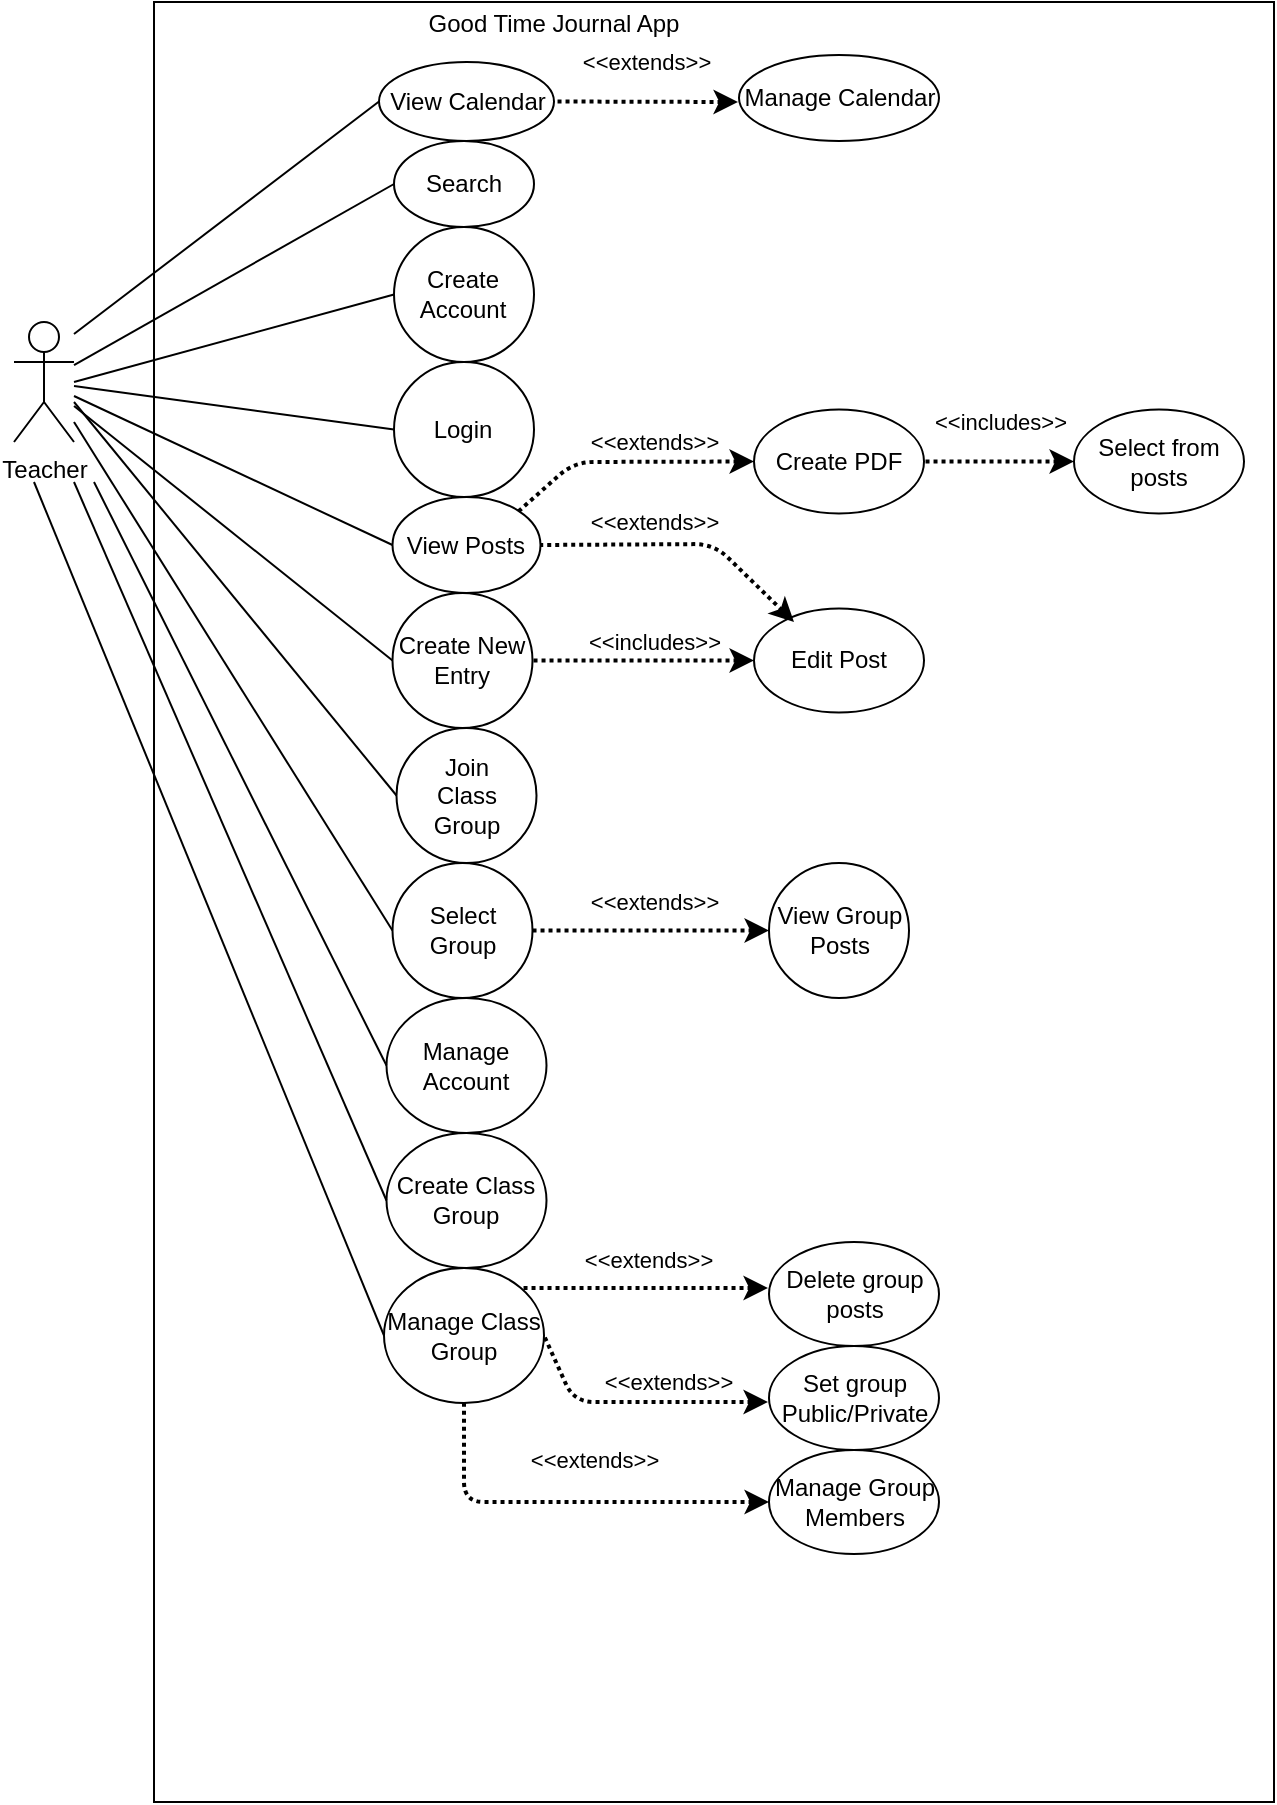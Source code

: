 <mxfile version="15.0.6" type="github">
  <diagram id="fqCkSu9vm9ViEe0apabM" name="Page-1">
    <mxGraphModel dx="1185" dy="627" grid="1" gridSize="10" guides="1" tooltips="1" connect="1" arrows="1" fold="1" page="1" pageScale="1" pageWidth="850" pageHeight="1100" math="0" shadow="0">
      <root>
        <mxCell id="0" />
        <mxCell id="1" parent="0" />
        <mxCell id="0rzklVT4OKaPTHBkq0-C-35" value="" style="group;movable=0;" parent="1" vertex="1" connectable="0">
          <mxGeometry x="350" y="100" width="410" height="800" as="geometry" />
        </mxCell>
        <mxCell id="0rzklVT4OKaPTHBkq0-C-66" value="" style="group;movable=0;" parent="0rzklVT4OKaPTHBkq0-C-35" vertex="1" connectable="0">
          <mxGeometry x="-150" y="-100" width="560" height="900" as="geometry" />
        </mxCell>
        <mxCell id="0rzklVT4OKaPTHBkq0-C-1" value="" style="rounded=0;whiteSpace=wrap;html=1;expand=0;editable=0;" parent="0rzklVT4OKaPTHBkq0-C-66" vertex="1">
          <mxGeometry width="560" height="900" as="geometry" />
        </mxCell>
        <mxCell id="0rzklVT4OKaPTHBkq0-C-65" value="Good Time Journal App" style="text;html=1;strokeColor=none;fillColor=none;align=center;verticalAlign=middle;whiteSpace=wrap;rounded=0;" parent="0rzklVT4OKaPTHBkq0-C-66" vertex="1">
          <mxGeometry x="130" width="140" height="22.5" as="geometry" />
        </mxCell>
        <mxCell id="0rzklVT4OKaPTHBkq0-C-53" value="&amp;lt;&amp;lt;includes&amp;gt;&amp;gt;" style="endArrow=none;html=1;strokeWidth=2;startArrow=classic;startFill=1;entryX=1;entryY=0.5;entryDx=0;entryDy=0;exitX=0;exitY=0.5;exitDx=0;exitDy=0;dashed=1;dashPattern=1 1;" parent="0rzklVT4OKaPTHBkq0-C-66" source="-kTuXStXJfN16XEMPzo_-22" target="0rzklVT4OKaPTHBkq0-C-42" edge="1">
          <mxGeometry x="-0.097" y="-9" width="50" height="50" relative="1" as="geometry">
            <mxPoint x="290" y="326.25" as="sourcePoint" />
            <mxPoint x="370" y="337.5" as="targetPoint" />
            <Array as="points" />
            <mxPoint as="offset" />
          </mxGeometry>
        </mxCell>
        <mxCell id="0rzklVT4OKaPTHBkq0-C-89" value="&amp;lt;&amp;lt;extends&amp;gt;&amp;gt;" style="endArrow=none;html=1;strokeWidth=2;startArrow=classic;startFill=1;dashed=1;dashPattern=1 1;entryX=1;entryY=0.5;entryDx=0;entryDy=0;exitX=0;exitY=0.5;exitDx=0;exitDy=0;" parent="0rzklVT4OKaPTHBkq0-C-66" source="0rzklVT4OKaPTHBkq0-C-58" target="0rzklVT4OKaPTHBkq0-C-75" edge="1">
          <mxGeometry x="-0.028" y="-14" width="50" height="50" relative="1" as="geometry">
            <mxPoint x="520" y="480" as="sourcePoint" />
            <mxPoint x="230" y="381.094" as="targetPoint" />
            <Array as="points" />
            <mxPoint as="offset" />
          </mxGeometry>
        </mxCell>
        <mxCell id="-kTuXStXJfN16XEMPzo_-2" value="Manage Account" style="ellipse;whiteSpace=wrap;html=1;" parent="0rzklVT4OKaPTHBkq0-C-66" vertex="1">
          <mxGeometry x="116.25" y="498" width="80" height="67.5" as="geometry" />
        </mxCell>
        <mxCell id="0rzklVT4OKaPTHBkq0-C-38" value="" style="group" parent="0rzklVT4OKaPTHBkq0-C-66" vertex="1" connectable="0">
          <mxGeometry x="120" y="180" width="70" height="67.5" as="geometry" />
        </mxCell>
        <mxCell id="0rzklVT4OKaPTHBkq0-C-39" value="" style="ellipse;whiteSpace=wrap;html=1;" parent="0rzklVT4OKaPTHBkq0-C-38" vertex="1">
          <mxGeometry width="70" height="67.5" as="geometry" />
        </mxCell>
        <mxCell id="0rzklVT4OKaPTHBkq0-C-40" value="&lt;div&gt;Login&lt;/div&gt;" style="text;html=1;strokeColor=none;fillColor=none;align=center;verticalAlign=middle;whiteSpace=wrap;rounded=0;" parent="0rzklVT4OKaPTHBkq0-C-38" vertex="1">
          <mxGeometry x="23.333" y="25.312" width="23.333" height="16.875" as="geometry" />
        </mxCell>
        <mxCell id="0rzklVT4OKaPTHBkq0-C-67" value="" style="group" parent="0rzklVT4OKaPTHBkq0-C-66" vertex="1" connectable="0">
          <mxGeometry x="120" y="112.5" width="70" height="67.5" as="geometry" />
        </mxCell>
        <mxCell id="0rzklVT4OKaPTHBkq0-C-68" value="" style="ellipse;whiteSpace=wrap;html=1;" parent="0rzklVT4OKaPTHBkq0-C-67" vertex="1">
          <mxGeometry width="70" height="67.5" as="geometry" />
        </mxCell>
        <mxCell id="0rzklVT4OKaPTHBkq0-C-69" value="Create Account" style="text;html=1;strokeColor=none;fillColor=none;align=center;verticalAlign=middle;whiteSpace=wrap;rounded=0;" parent="0rzklVT4OKaPTHBkq0-C-67" vertex="1">
          <mxGeometry x="23.333" y="25.312" width="23.333" height="16.875" as="geometry" />
        </mxCell>
        <mxCell id="-kTuXStXJfN16XEMPzo_-14" value="Search" style="ellipse;whiteSpace=wrap;html=1;" parent="0rzklVT4OKaPTHBkq0-C-66" vertex="1">
          <mxGeometry x="120" y="69.5" width="70" height="43" as="geometry" />
        </mxCell>
        <mxCell id="-kTuXStXJfN16XEMPzo_-15" value="View Calendar" style="ellipse;whiteSpace=wrap;html=1;" parent="0rzklVT4OKaPTHBkq0-C-66" vertex="1">
          <mxGeometry x="112.5" y="30" width="87.5" height="39.5" as="geometry" />
        </mxCell>
        <mxCell id="-kTuXStXJfN16XEMPzo_-16" value="Manage Calendar" style="ellipse;whiteSpace=wrap;html=1;" parent="0rzklVT4OKaPTHBkq0-C-66" vertex="1">
          <mxGeometry x="292.5" y="26.5" width="100" height="43" as="geometry" />
        </mxCell>
        <mxCell id="0rzklVT4OKaPTHBkq0-C-58" value="View Group Posts" style="ellipse;whiteSpace=wrap;html=1;" parent="0rzklVT4OKaPTHBkq0-C-66" vertex="1">
          <mxGeometry x="307.5" y="430.5" width="70" height="67.5" as="geometry" />
        </mxCell>
        <mxCell id="-kTuXStXJfN16XEMPzo_-21" value="View Posts" style="ellipse;whiteSpace=wrap;html=1;" parent="0rzklVT4OKaPTHBkq0-C-66" vertex="1">
          <mxGeometry x="119.25" y="247.5" width="74" height="48" as="geometry" />
        </mxCell>
        <mxCell id="-kTuXStXJfN16XEMPzo_-22" value="Edit Post" style="ellipse;whiteSpace=wrap;html=1;" parent="0rzklVT4OKaPTHBkq0-C-66" vertex="1">
          <mxGeometry x="300" y="303.25" width="85" height="52" as="geometry" />
        </mxCell>
        <mxCell id="X9dqfl4tY2rCqgY5y9d6-16" value="Create PDF" style="ellipse;whiteSpace=wrap;html=1;" parent="0rzklVT4OKaPTHBkq0-C-66" vertex="1">
          <mxGeometry x="300" y="203.75" width="85" height="52" as="geometry" />
        </mxCell>
        <mxCell id="21yldG7t8ybHhmPCas29-1" value="Create Class Group" style="ellipse;whiteSpace=wrap;html=1;" parent="0rzklVT4OKaPTHBkq0-C-66" vertex="1">
          <mxGeometry x="116.25" y="565.5" width="80" height="67.5" as="geometry" />
        </mxCell>
        <mxCell id="21yldG7t8ybHhmPCas29-2" value="Manage Class Group" style="ellipse;whiteSpace=wrap;html=1;" parent="0rzklVT4OKaPTHBkq0-C-66" vertex="1">
          <mxGeometry x="115" y="633" width="80" height="67.5" as="geometry" />
        </mxCell>
        <mxCell id="21yldG7t8ybHhmPCas29-5" value="Delete group posts" style="ellipse;whiteSpace=wrap;html=1;" parent="0rzklVT4OKaPTHBkq0-C-66" vertex="1">
          <mxGeometry x="307.5" y="620" width="85" height="52" as="geometry" />
        </mxCell>
        <mxCell id="21yldG7t8ybHhmPCas29-6" value="Set group Public/Private" style="ellipse;whiteSpace=wrap;html=1;" parent="0rzklVT4OKaPTHBkq0-C-66" vertex="1">
          <mxGeometry x="307.5" y="672" width="85" height="52" as="geometry" />
        </mxCell>
        <mxCell id="21yldG7t8ybHhmPCas29-7" value="Manage Group Members" style="ellipse;whiteSpace=wrap;html=1;" parent="0rzklVT4OKaPTHBkq0-C-66" vertex="1">
          <mxGeometry x="307.5" y="724" width="85" height="52" as="geometry" />
        </mxCell>
        <mxCell id="wJ5cB1taqt9rG_woQiyH-1" value="&amp;lt;&amp;lt;extends&amp;gt;&amp;gt;" style="endArrow=none;html=1;strokeWidth=2;startArrow=classic;startFill=1;entryX=1;entryY=0.5;entryDx=0;entryDy=0;dashed=1;dashPattern=1 1;" edge="1" parent="0rzklVT4OKaPTHBkq0-C-66" target="-kTuXStXJfN16XEMPzo_-15">
          <mxGeometry y="-20" width="50" height="50" relative="1" as="geometry">
            <mxPoint x="292" y="50" as="sourcePoint" />
            <mxPoint x="210" y="60.0" as="targetPoint" />
            <Array as="points" />
            <mxPoint as="offset" />
          </mxGeometry>
        </mxCell>
        <mxCell id="wJ5cB1taqt9rG_woQiyH-2" value="&amp;lt;&amp;lt;extends&amp;gt;&amp;gt;" style="endArrow=none;html=1;strokeWidth=2;startArrow=classic;startFill=1;dashed=1;dashPattern=1 1;entryX=1;entryY=0.5;entryDx=0;entryDy=0;" edge="1" parent="0rzklVT4OKaPTHBkq0-C-66" target="-kTuXStXJfN16XEMPzo_-21">
          <mxGeometry x="0.203" y="-11" width="50" height="50" relative="1" as="geometry">
            <mxPoint x="320" y="310" as="sourcePoint" />
            <mxPoint x="200" y="287" as="targetPoint" />
            <Array as="points">
              <mxPoint x="280" y="271" />
            </Array>
            <mxPoint as="offset" />
          </mxGeometry>
        </mxCell>
        <mxCell id="wJ5cB1taqt9rG_woQiyH-3" value="&amp;lt;&amp;lt;extends&amp;gt;&amp;gt;" style="endArrow=none;html=1;strokeWidth=2;startArrow=classic;startFill=1;exitX=0;exitY=0.5;exitDx=0;exitDy=0;dashed=1;dashPattern=1 1;entryX=1;entryY=0;entryDx=0;entryDy=0;" edge="1" parent="0rzklVT4OKaPTHBkq0-C-66" source="X9dqfl4tY2rCqgY5y9d6-16" target="-kTuXStXJfN16XEMPzo_-21">
          <mxGeometry x="-0.212" y="-10" width="50" height="50" relative="1" as="geometry">
            <mxPoint x="312.351" y="325.424" as="sourcePoint" />
            <mxPoint x="203.25" y="281.5" as="targetPoint" />
            <Array as="points">
              <mxPoint x="210" y="230" />
            </Array>
            <mxPoint as="offset" />
          </mxGeometry>
        </mxCell>
        <mxCell id="X9dqfl4tY2rCqgY5y9d6-17" value="Select from posts" style="ellipse;whiteSpace=wrap;html=1;" parent="0rzklVT4OKaPTHBkq0-C-66" vertex="1">
          <mxGeometry x="460" y="203.75" width="85" height="52" as="geometry" />
        </mxCell>
        <mxCell id="X9dqfl4tY2rCqgY5y9d6-18" value="&amp;lt;&amp;lt;includes&amp;gt;&amp;gt;" style="endArrow=none;html=1;strokeWidth=2;startArrow=classic;startFill=1;entryX=1;entryY=0.5;entryDx=0;entryDy=0;exitX=0;exitY=0.5;exitDx=0;exitDy=0;dashed=1;dashPattern=1 1;" parent="0rzklVT4OKaPTHBkq0-C-66" source="X9dqfl4tY2rCqgY5y9d6-17" target="X9dqfl4tY2rCqgY5y9d6-16" edge="1">
          <mxGeometry y="-20" width="50" height="50" relative="1" as="geometry">
            <mxPoint x="285" y="303.75" as="sourcePoint" />
            <mxPoint x="200" y="296.25" as="targetPoint" />
            <Array as="points" />
            <mxPoint as="offset" />
          </mxGeometry>
        </mxCell>
        <mxCell id="0rzklVT4OKaPTHBkq0-C-42" value="Create New Entry" style="ellipse;whiteSpace=wrap;html=1;" parent="0rzklVT4OKaPTHBkq0-C-66" vertex="1">
          <mxGeometry x="119.25" y="295.5" width="70" height="67.5" as="geometry" />
        </mxCell>
        <mxCell id="0rzklVT4OKaPTHBkq0-C-54" value="" style="group" parent="0rzklVT4OKaPTHBkq0-C-66" vertex="1" connectable="0">
          <mxGeometry x="121.25" y="363" width="70" height="67.5" as="geometry" />
        </mxCell>
        <mxCell id="0rzklVT4OKaPTHBkq0-C-55" value="" style="ellipse;whiteSpace=wrap;html=1;" parent="0rzklVT4OKaPTHBkq0-C-54" vertex="1">
          <mxGeometry width="70" height="67.5" as="geometry" />
        </mxCell>
        <mxCell id="0rzklVT4OKaPTHBkq0-C-56" value="Join Class Group" style="text;html=1;strokeColor=none;fillColor=none;align=center;verticalAlign=middle;whiteSpace=wrap;rounded=0;" parent="0rzklVT4OKaPTHBkq0-C-54" vertex="1">
          <mxGeometry x="23.333" y="25.312" width="23.333" height="16.875" as="geometry" />
        </mxCell>
        <mxCell id="0rzklVT4OKaPTHBkq0-C-74" value="" style="group" parent="0rzklVT4OKaPTHBkq0-C-66" vertex="1" connectable="0">
          <mxGeometry x="119.25" y="430.5" width="70" height="67.5" as="geometry" />
        </mxCell>
        <mxCell id="0rzklVT4OKaPTHBkq0-C-75" value="" style="ellipse;whiteSpace=wrap;html=1;" parent="0rzklVT4OKaPTHBkq0-C-74" vertex="1">
          <mxGeometry width="70" height="67.5" as="geometry" />
        </mxCell>
        <mxCell id="0rzklVT4OKaPTHBkq0-C-76" value="Select Group" style="text;html=1;strokeColor=none;fillColor=none;align=center;verticalAlign=middle;whiteSpace=wrap;rounded=0;" parent="0rzklVT4OKaPTHBkq0-C-74" vertex="1">
          <mxGeometry x="23.333" y="25.312" width="23.333" height="16.875" as="geometry" />
        </mxCell>
        <mxCell id="wJ5cB1taqt9rG_woQiyH-4" value="&amp;lt;&amp;lt;extends&amp;gt;&amp;gt;" style="endArrow=none;html=1;strokeWidth=2;startArrow=classic;startFill=1;dashed=1;dashPattern=1 1;entryX=1;entryY=0;entryDx=0;entryDy=0;" edge="1" parent="0rzklVT4OKaPTHBkq0-C-66" target="21yldG7t8ybHhmPCas29-2">
          <mxGeometry x="-0.028" y="-14" width="50" height="50" relative="1" as="geometry">
            <mxPoint x="307" y="643" as="sourcePoint" />
            <mxPoint x="210" y="639.67" as="targetPoint" />
            <Array as="points" />
            <mxPoint as="offset" />
          </mxGeometry>
        </mxCell>
        <mxCell id="wJ5cB1taqt9rG_woQiyH-9" value="&amp;lt;&amp;lt;extends&amp;gt;&amp;gt;" style="endArrow=none;html=1;strokeWidth=2;startArrow=classic;startFill=1;dashed=1;dashPattern=1 1;exitX=0;exitY=0.5;exitDx=0;exitDy=0;entryX=0.5;entryY=1;entryDx=0;entryDy=0;" edge="1" parent="0rzklVT4OKaPTHBkq0-C-66" source="21yldG7t8ybHhmPCas29-7" target="21yldG7t8ybHhmPCas29-2">
          <mxGeometry x="-0.127" y="-21" width="50" height="50" relative="1" as="geometry">
            <mxPoint x="282.54" y="825.47" as="sourcePoint" />
            <mxPoint x="160" y="740" as="targetPoint" />
            <Array as="points">
              <mxPoint x="155" y="750" />
            </Array>
            <mxPoint as="offset" />
          </mxGeometry>
        </mxCell>
        <mxCell id="wJ5cB1taqt9rG_woQiyH-8" value="&amp;lt;&amp;lt;extends&amp;gt;&amp;gt;" style="endArrow=none;html=1;strokeWidth=2;startArrow=classic;startFill=1;dashed=1;dashPattern=1 1;entryX=1;entryY=0.5;entryDx=0;entryDy=0;" edge="1" parent="0rzklVT4OKaPTHBkq0-C-66" target="21yldG7t8ybHhmPCas29-2">
          <mxGeometry x="-0.245" y="-10" width="50" height="50" relative="1" as="geometry">
            <mxPoint x="307" y="700" as="sourcePoint" />
            <mxPoint x="184.959" y="660.534" as="targetPoint" />
            <Array as="points">
              <mxPoint x="210" y="700" />
            </Array>
            <mxPoint as="offset" />
          </mxGeometry>
        </mxCell>
        <mxCell id="0rzklVT4OKaPTHBkq0-C-2" value="Teacher" style="shape=umlActor;verticalLabelPosition=bottom;verticalAlign=top;html=1;outlineConnect=0;" parent="1" vertex="1">
          <mxGeometry x="130" y="160" width="30" height="60" as="geometry" />
        </mxCell>
        <mxCell id="X9dqfl4tY2rCqgY5y9d6-3" value="" style="endArrow=none;html=1;entryX=0;entryY=0.5;entryDx=0;entryDy=0;" parent="1" source="0rzklVT4OKaPTHBkq0-C-2" target="-kTuXStXJfN16XEMPzo_-14" edge="1">
          <mxGeometry width="50" height="50" relative="1" as="geometry">
            <mxPoint x="170" y="180" as="sourcePoint" />
            <mxPoint x="322.5" y="59.75" as="targetPoint" />
          </mxGeometry>
        </mxCell>
        <mxCell id="X9dqfl4tY2rCqgY5y9d6-2" value="" style="endArrow=none;html=1;entryX=0;entryY=0.5;entryDx=0;entryDy=0;" parent="1" target="-kTuXStXJfN16XEMPzo_-15" edge="1">
          <mxGeometry width="50" height="50" relative="1" as="geometry">
            <mxPoint x="160" y="166" as="sourcePoint" />
            <mxPoint x="300" y="100" as="targetPoint" />
          </mxGeometry>
        </mxCell>
        <mxCell id="X9dqfl4tY2rCqgY5y9d6-4" value="" style="endArrow=none;html=1;entryX=0;entryY=0.5;entryDx=0;entryDy=0;" parent="1" target="0rzklVT4OKaPTHBkq0-C-68" edge="1">
          <mxGeometry width="50" height="50" relative="1" as="geometry">
            <mxPoint x="160" y="190" as="sourcePoint" />
            <mxPoint x="322.5" y="59.75" as="targetPoint" />
          </mxGeometry>
        </mxCell>
        <mxCell id="X9dqfl4tY2rCqgY5y9d6-5" value="" style="endArrow=none;html=1;entryX=0;entryY=0.5;entryDx=0;entryDy=0;" parent="1" source="0rzklVT4OKaPTHBkq0-C-2" target="0rzklVT4OKaPTHBkq0-C-39" edge="1">
          <mxGeometry width="50" height="50" relative="1" as="geometry">
            <mxPoint x="180" y="186" as="sourcePoint" />
            <mxPoint x="332.5" y="69.75" as="targetPoint" />
          </mxGeometry>
        </mxCell>
        <mxCell id="X9dqfl4tY2rCqgY5y9d6-6" value="" style="endArrow=none;html=1;entryX=0;entryY=0.5;entryDx=0;entryDy=0;" parent="1" target="-kTuXStXJfN16XEMPzo_-2" edge="1">
          <mxGeometry width="50" height="50" relative="1" as="geometry">
            <mxPoint x="170" y="240" as="sourcePoint" />
            <mxPoint x="342.5" y="79.75" as="targetPoint" />
          </mxGeometry>
        </mxCell>
        <mxCell id="X9dqfl4tY2rCqgY5y9d6-7" value="" style="endArrow=none;html=1;entryX=0;entryY=0.5;entryDx=0;entryDy=0;" parent="1" source="0rzklVT4OKaPTHBkq0-C-2" edge="1" target="-kTuXStXJfN16XEMPzo_-21">
          <mxGeometry width="50" height="50" relative="1" as="geometry">
            <mxPoint x="200" y="206" as="sourcePoint" />
            <mxPoint x="310" y="482" as="targetPoint" />
          </mxGeometry>
        </mxCell>
        <mxCell id="X9dqfl4tY2rCqgY5y9d6-8" value="" style="endArrow=none;html=1;entryX=0;entryY=0.5;entryDx=0;entryDy=0;" parent="1" target="0rzklVT4OKaPTHBkq0-C-75" edge="1">
          <mxGeometry width="50" height="50" relative="1" as="geometry">
            <mxPoint x="160" y="210" as="sourcePoint" />
            <mxPoint x="362.5" y="99.75" as="targetPoint" />
          </mxGeometry>
        </mxCell>
        <mxCell id="X9dqfl4tY2rCqgY5y9d6-9" value="" style="endArrow=none;html=1;entryX=0;entryY=0.5;entryDx=0;entryDy=0;" parent="1" target="0rzklVT4OKaPTHBkq0-C-55" edge="1">
          <mxGeometry width="50" height="50" relative="1" as="geometry">
            <mxPoint x="160" y="200" as="sourcePoint" />
            <mxPoint x="372.5" y="109.75" as="targetPoint" />
          </mxGeometry>
        </mxCell>
        <mxCell id="X9dqfl4tY2rCqgY5y9d6-10" value="" style="endArrow=none;html=1;entryX=0;entryY=0.5;entryDx=0;entryDy=0;" parent="1" source="0rzklVT4OKaPTHBkq0-C-2" edge="1" target="0rzklVT4OKaPTHBkq0-C-42">
          <mxGeometry width="50" height="50" relative="1" as="geometry">
            <mxPoint x="230" y="236" as="sourcePoint" />
            <mxPoint x="320" y="280" as="targetPoint" />
          </mxGeometry>
        </mxCell>
        <mxCell id="21yldG7t8ybHhmPCas29-3" value="" style="endArrow=none;html=1;entryX=0;entryY=0.5;entryDx=0;entryDy=0;" parent="1" target="21yldG7t8ybHhmPCas29-1" edge="1">
          <mxGeometry width="50" height="50" relative="1" as="geometry">
            <mxPoint x="160" y="240" as="sourcePoint" />
            <mxPoint x="316.5" y="549.25" as="targetPoint" />
          </mxGeometry>
        </mxCell>
        <mxCell id="21yldG7t8ybHhmPCas29-4" value="" style="endArrow=none;html=1;entryX=0;entryY=0.5;entryDx=0;entryDy=0;" parent="1" target="21yldG7t8ybHhmPCas29-2" edge="1">
          <mxGeometry width="50" height="50" relative="1" as="geometry">
            <mxPoint x="140" y="240" as="sourcePoint" />
            <mxPoint x="316.5" y="616.75" as="targetPoint" />
          </mxGeometry>
        </mxCell>
      </root>
    </mxGraphModel>
  </diagram>
</mxfile>
